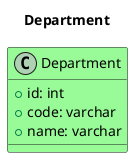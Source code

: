 @startuml

title: Department

class Department #palegreen {
    +id: int
    +code: varchar
    +name: varchar
}

@enduml